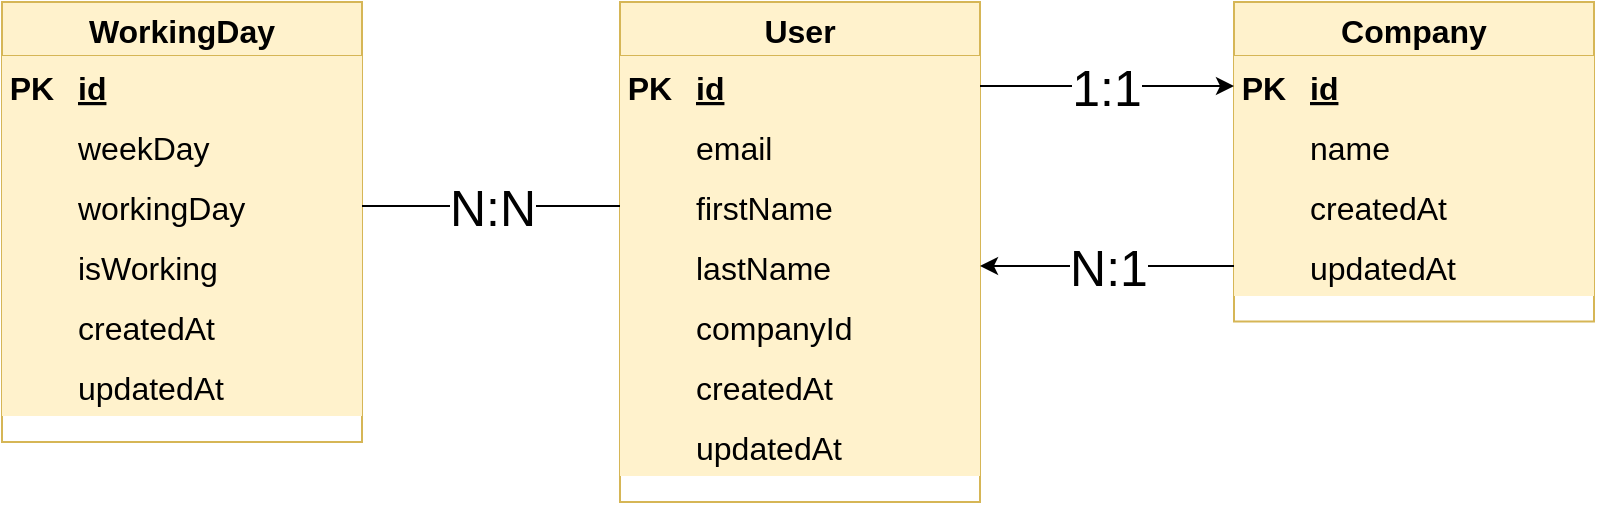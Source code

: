 <mxfile version="19.0.3" type="device"><diagram id="wYaiMBOY-JNeXX2yoXa-" name="Page-1"><mxGraphModel dx="2471" dy="873" grid="0" gridSize="10" guides="1" tooltips="1" connect="1" arrows="1" fold="1" page="0" pageScale="1" pageWidth="850" pageHeight="1100" math="0" shadow="0"><root><mxCell id="0"/><mxCell id="1" parent="0"/><mxCell id="4IiWpzgCaovwmVZfrZKq-1" value="Company" style="shape=table;startSize=27;container=1;collapsible=1;childLayout=tableLayout;fixedRows=1;rowLines=0;fontStyle=1;align=center;resizeLast=1;fillColor=#fff2cc;strokeColor=#d6b656;fontSize=16;" vertex="1" parent="1"><mxGeometry x="-196" y="192" width="180" height="159.75" as="geometry"/></mxCell><mxCell id="4IiWpzgCaovwmVZfrZKq-2" value="" style="shape=tableRow;horizontal=0;startSize=0;swimlaneHead=0;swimlaneBody=0;fillColor=#fff2cc;collapsible=0;dropTarget=0;points=[[0,0.5],[1,0.5]];portConstraint=eastwest;top=0;left=0;right=0;bottom=1;strokeColor=#d6b656;fontSize=16;" vertex="1" parent="4IiWpzgCaovwmVZfrZKq-1"><mxGeometry y="27" width="180" height="30" as="geometry"/></mxCell><mxCell id="4IiWpzgCaovwmVZfrZKq-3" value="PK" style="shape=partialRectangle;connectable=0;fillColor=#fff2cc;top=0;left=0;bottom=0;right=0;fontStyle=1;overflow=hidden;strokeColor=#d6b656;fontSize=16;" vertex="1" parent="4IiWpzgCaovwmVZfrZKq-2"><mxGeometry width="30" height="30" as="geometry"><mxRectangle width="30" height="30" as="alternateBounds"/></mxGeometry></mxCell><mxCell id="4IiWpzgCaovwmVZfrZKq-4" value="id" style="shape=partialRectangle;connectable=0;fillColor=#fff2cc;top=0;left=0;bottom=0;right=0;align=left;spacingLeft=6;fontStyle=5;overflow=hidden;strokeColor=#d6b656;fontSize=16;" vertex="1" parent="4IiWpzgCaovwmVZfrZKq-2"><mxGeometry x="30" width="150" height="30" as="geometry"><mxRectangle width="150" height="30" as="alternateBounds"/></mxGeometry></mxCell><mxCell id="4IiWpzgCaovwmVZfrZKq-5" value="" style="shape=tableRow;horizontal=0;startSize=0;swimlaneHead=0;swimlaneBody=0;fillColor=#fff2cc;collapsible=0;dropTarget=0;points=[[0,0.5],[1,0.5]];portConstraint=eastwest;top=0;left=0;right=0;bottom=0;strokeColor=#d6b656;" vertex="1" parent="4IiWpzgCaovwmVZfrZKq-1"><mxGeometry y="57" width="180" height="30" as="geometry"/></mxCell><mxCell id="4IiWpzgCaovwmVZfrZKq-6" value="" style="shape=partialRectangle;connectable=0;fillColor=#fff2cc;top=0;left=0;bottom=0;right=0;editable=1;overflow=hidden;strokeColor=#d6b656;" vertex="1" parent="4IiWpzgCaovwmVZfrZKq-5"><mxGeometry width="30" height="30" as="geometry"><mxRectangle width="30" height="30" as="alternateBounds"/></mxGeometry></mxCell><mxCell id="4IiWpzgCaovwmVZfrZKq-7" value="name" style="shape=partialRectangle;connectable=0;fillColor=#fff2cc;top=0;left=0;bottom=0;right=0;align=left;spacingLeft=6;overflow=hidden;strokeColor=#d6b656;fontSize=16;" vertex="1" parent="4IiWpzgCaovwmVZfrZKq-5"><mxGeometry x="30" width="150" height="30" as="geometry"><mxRectangle width="150" height="30" as="alternateBounds"/></mxGeometry></mxCell><mxCell id="4IiWpzgCaovwmVZfrZKq-8" value="" style="shape=tableRow;horizontal=0;startSize=0;swimlaneHead=0;swimlaneBody=0;fillColor=#fff2cc;collapsible=0;dropTarget=0;points=[[0,0.5],[1,0.5]];portConstraint=eastwest;top=0;left=0;right=0;bottom=0;strokeColor=#d6b656;" vertex="1" parent="4IiWpzgCaovwmVZfrZKq-1"><mxGeometry y="87" width="180" height="30" as="geometry"/></mxCell><mxCell id="4IiWpzgCaovwmVZfrZKq-9" value="" style="shape=partialRectangle;connectable=0;fillColor=#fff2cc;top=0;left=0;bottom=0;right=0;editable=1;overflow=hidden;strokeColor=#d6b656;" vertex="1" parent="4IiWpzgCaovwmVZfrZKq-8"><mxGeometry width="30" height="30" as="geometry"><mxRectangle width="30" height="30" as="alternateBounds"/></mxGeometry></mxCell><mxCell id="4IiWpzgCaovwmVZfrZKq-10" value="createdAt" style="shape=partialRectangle;connectable=0;fillColor=#fff2cc;top=0;left=0;bottom=0;right=0;align=left;spacingLeft=6;overflow=hidden;strokeColor=#d6b656;fontSize=16;" vertex="1" parent="4IiWpzgCaovwmVZfrZKq-8"><mxGeometry x="30" width="150" height="30" as="geometry"><mxRectangle width="150" height="30" as="alternateBounds"/></mxGeometry></mxCell><mxCell id="4IiWpzgCaovwmVZfrZKq-11" value="" style="shape=tableRow;horizontal=0;startSize=0;swimlaneHead=0;swimlaneBody=0;fillColor=#fff2cc;collapsible=0;dropTarget=0;points=[[0,0.5],[1,0.5]];portConstraint=eastwest;top=0;left=0;right=0;bottom=0;strokeColor=#d6b656;" vertex="1" parent="4IiWpzgCaovwmVZfrZKq-1"><mxGeometry y="117" width="180" height="30" as="geometry"/></mxCell><mxCell id="4IiWpzgCaovwmVZfrZKq-12" value="" style="shape=partialRectangle;connectable=0;fillColor=#fff2cc;top=0;left=0;bottom=0;right=0;editable=1;overflow=hidden;strokeColor=#d6b656;" vertex="1" parent="4IiWpzgCaovwmVZfrZKq-11"><mxGeometry width="30" height="30" as="geometry"><mxRectangle width="30" height="30" as="alternateBounds"/></mxGeometry></mxCell><mxCell id="4IiWpzgCaovwmVZfrZKq-13" value="updatedAt" style="shape=partialRectangle;connectable=0;fillColor=#fff2cc;top=0;left=0;bottom=0;right=0;align=left;spacingLeft=6;overflow=hidden;strokeColor=#d6b656;fontSize=16;" vertex="1" parent="4IiWpzgCaovwmVZfrZKq-11"><mxGeometry x="30" width="150" height="30" as="geometry"><mxRectangle width="150" height="30" as="alternateBounds"/></mxGeometry></mxCell><mxCell id="4IiWpzgCaovwmVZfrZKq-14" value="User" style="shape=table;startSize=27;container=1;collapsible=1;childLayout=tableLayout;fixedRows=1;rowLines=0;fontStyle=1;align=center;resizeLast=1;fillColor=#fff2cc;strokeColor=#d6b656;fontSize=16;" vertex="1" parent="1"><mxGeometry x="-503" y="192" width="180" height="250" as="geometry"/></mxCell><mxCell id="4IiWpzgCaovwmVZfrZKq-15" value="" style="shape=tableRow;horizontal=0;startSize=0;swimlaneHead=0;swimlaneBody=0;fillColor=#fff2cc;collapsible=0;dropTarget=0;points=[[0,0.5],[1,0.5]];portConstraint=eastwest;top=0;left=0;right=0;bottom=1;strokeColor=#d6b656;" vertex="1" parent="4IiWpzgCaovwmVZfrZKq-14"><mxGeometry y="27" width="180" height="30" as="geometry"/></mxCell><mxCell id="4IiWpzgCaovwmVZfrZKq-16" value="PK" style="shape=partialRectangle;connectable=0;fillColor=#fff2cc;top=0;left=0;bottom=0;right=0;fontStyle=1;overflow=hidden;strokeColor=#d6b656;fontSize=16;" vertex="1" parent="4IiWpzgCaovwmVZfrZKq-15"><mxGeometry width="30" height="30" as="geometry"><mxRectangle width="30" height="30" as="alternateBounds"/></mxGeometry></mxCell><mxCell id="4IiWpzgCaovwmVZfrZKq-17" value="id" style="shape=partialRectangle;connectable=0;fillColor=#fff2cc;top=0;left=0;bottom=0;right=0;align=left;spacingLeft=6;fontStyle=5;overflow=hidden;strokeColor=#d6b656;fontSize=16;" vertex="1" parent="4IiWpzgCaovwmVZfrZKq-15"><mxGeometry x="30" width="150" height="30" as="geometry"><mxRectangle width="150" height="30" as="alternateBounds"/></mxGeometry></mxCell><mxCell id="4IiWpzgCaovwmVZfrZKq-18" value="" style="shape=tableRow;horizontal=0;startSize=0;swimlaneHead=0;swimlaneBody=0;fillColor=#fff2cc;collapsible=0;dropTarget=0;points=[[0,0.5],[1,0.5]];portConstraint=eastwest;top=0;left=0;right=0;bottom=0;strokeColor=#d6b656;" vertex="1" parent="4IiWpzgCaovwmVZfrZKq-14"><mxGeometry y="57" width="180" height="30" as="geometry"/></mxCell><mxCell id="4IiWpzgCaovwmVZfrZKq-19" value="" style="shape=partialRectangle;connectable=0;fillColor=#fff2cc;top=0;left=0;bottom=0;right=0;editable=1;overflow=hidden;strokeColor=#d6b656;fontSize=16;" vertex="1" parent="4IiWpzgCaovwmVZfrZKq-18"><mxGeometry width="30" height="30" as="geometry"><mxRectangle width="30" height="30" as="alternateBounds"/></mxGeometry></mxCell><mxCell id="4IiWpzgCaovwmVZfrZKq-20" value="email" style="shape=partialRectangle;connectable=0;fillColor=#fff2cc;top=0;left=0;bottom=0;right=0;align=left;spacingLeft=6;overflow=hidden;strokeColor=#d6b656;fontSize=16;" vertex="1" parent="4IiWpzgCaovwmVZfrZKq-18"><mxGeometry x="30" width="150" height="30" as="geometry"><mxRectangle width="150" height="30" as="alternateBounds"/></mxGeometry></mxCell><mxCell id="4IiWpzgCaovwmVZfrZKq-21" value="" style="shape=tableRow;horizontal=0;startSize=0;swimlaneHead=0;swimlaneBody=0;fillColor=#fff2cc;collapsible=0;dropTarget=0;points=[[0,0.5],[1,0.5]];portConstraint=eastwest;top=0;left=0;right=0;bottom=0;strokeColor=#d6b656;" vertex="1" parent="4IiWpzgCaovwmVZfrZKq-14"><mxGeometry y="87" width="180" height="30" as="geometry"/></mxCell><mxCell id="4IiWpzgCaovwmVZfrZKq-22" value="" style="shape=partialRectangle;connectable=0;fillColor=#fff2cc;top=0;left=0;bottom=0;right=0;editable=1;overflow=hidden;strokeColor=#d6b656;fontSize=16;" vertex="1" parent="4IiWpzgCaovwmVZfrZKq-21"><mxGeometry width="30" height="30" as="geometry"><mxRectangle width="30" height="30" as="alternateBounds"/></mxGeometry></mxCell><mxCell id="4IiWpzgCaovwmVZfrZKq-23" value="firstName" style="shape=partialRectangle;connectable=0;fillColor=#fff2cc;top=0;left=0;bottom=0;right=0;align=left;spacingLeft=6;overflow=hidden;strokeColor=#d6b656;fontSize=16;" vertex="1" parent="4IiWpzgCaovwmVZfrZKq-21"><mxGeometry x="30" width="150" height="30" as="geometry"><mxRectangle width="150" height="30" as="alternateBounds"/></mxGeometry></mxCell><mxCell id="4IiWpzgCaovwmVZfrZKq-24" value="" style="shape=tableRow;horizontal=0;startSize=0;swimlaneHead=0;swimlaneBody=0;fillColor=#fff2cc;collapsible=0;dropTarget=0;points=[[0,0.5],[1,0.5]];portConstraint=eastwest;top=0;left=0;right=0;bottom=0;strokeColor=#d6b656;" vertex="1" parent="4IiWpzgCaovwmVZfrZKq-14"><mxGeometry y="117" width="180" height="30" as="geometry"/></mxCell><mxCell id="4IiWpzgCaovwmVZfrZKq-25" value="" style="shape=partialRectangle;connectable=0;fillColor=#fff2cc;top=0;left=0;bottom=0;right=0;editable=1;overflow=hidden;strokeColor=#d6b656;fontSize=16;" vertex="1" parent="4IiWpzgCaovwmVZfrZKq-24"><mxGeometry width="30" height="30" as="geometry"><mxRectangle width="30" height="30" as="alternateBounds"/></mxGeometry></mxCell><mxCell id="4IiWpzgCaovwmVZfrZKq-26" value="lastName" style="shape=partialRectangle;connectable=0;fillColor=#fff2cc;top=0;left=0;bottom=0;right=0;align=left;spacingLeft=6;overflow=hidden;strokeColor=#d6b656;fontSize=16;" vertex="1" parent="4IiWpzgCaovwmVZfrZKq-24"><mxGeometry x="30" width="150" height="30" as="geometry"><mxRectangle width="150" height="30" as="alternateBounds"/></mxGeometry></mxCell><mxCell id="4IiWpzgCaovwmVZfrZKq-27" value="" style="shape=tableRow;horizontal=0;startSize=0;swimlaneHead=0;swimlaneBody=0;fillColor=#fff2cc;collapsible=0;dropTarget=0;points=[[0,0.5],[1,0.5]];portConstraint=eastwest;top=0;left=0;right=0;bottom=0;strokeColor=#d6b656;" vertex="1" parent="4IiWpzgCaovwmVZfrZKq-14"><mxGeometry y="147" width="180" height="30" as="geometry"/></mxCell><mxCell id="4IiWpzgCaovwmVZfrZKq-28" value="" style="shape=partialRectangle;connectable=0;fillColor=#fff2cc;top=0;left=0;bottom=0;right=0;editable=1;overflow=hidden;strokeColor=#d6b656;fontSize=16;" vertex="1" parent="4IiWpzgCaovwmVZfrZKq-27"><mxGeometry width="30" height="30" as="geometry"><mxRectangle width="30" height="30" as="alternateBounds"/></mxGeometry></mxCell><mxCell id="4IiWpzgCaovwmVZfrZKq-29" value="companyId" style="shape=partialRectangle;connectable=0;fillColor=#fff2cc;top=0;left=0;bottom=0;right=0;align=left;spacingLeft=6;overflow=hidden;strokeColor=#d6b656;fontSize=16;" vertex="1" parent="4IiWpzgCaovwmVZfrZKq-27"><mxGeometry x="30" width="150" height="30" as="geometry"><mxRectangle width="150" height="30" as="alternateBounds"/></mxGeometry></mxCell><mxCell id="4IiWpzgCaovwmVZfrZKq-30" value="" style="shape=tableRow;horizontal=0;startSize=0;swimlaneHead=0;swimlaneBody=0;fillColor=#fff2cc;collapsible=0;dropTarget=0;points=[[0,0.5],[1,0.5]];portConstraint=eastwest;top=0;left=0;right=0;bottom=0;strokeColor=#d6b656;" vertex="1" parent="4IiWpzgCaovwmVZfrZKq-14"><mxGeometry y="177" width="180" height="30" as="geometry"/></mxCell><mxCell id="4IiWpzgCaovwmVZfrZKq-31" value="" style="shape=partialRectangle;connectable=0;fillColor=#fff2cc;top=0;left=0;bottom=0;right=0;editable=1;overflow=hidden;strokeColor=#d6b656;fontSize=16;" vertex="1" parent="4IiWpzgCaovwmVZfrZKq-30"><mxGeometry width="30" height="30" as="geometry"><mxRectangle width="30" height="30" as="alternateBounds"/></mxGeometry></mxCell><mxCell id="4IiWpzgCaovwmVZfrZKq-32" value="createdAt" style="shape=partialRectangle;connectable=0;fillColor=#fff2cc;top=0;left=0;bottom=0;right=0;align=left;spacingLeft=6;overflow=hidden;strokeColor=#d6b656;fontSize=16;" vertex="1" parent="4IiWpzgCaovwmVZfrZKq-30"><mxGeometry x="30" width="150" height="30" as="geometry"><mxRectangle width="150" height="30" as="alternateBounds"/></mxGeometry></mxCell><mxCell id="4IiWpzgCaovwmVZfrZKq-33" value="" style="shape=tableRow;horizontal=0;startSize=0;swimlaneHead=0;swimlaneBody=0;fillColor=#fff2cc;collapsible=0;dropTarget=0;points=[[0,0.5],[1,0.5]];portConstraint=eastwest;top=0;left=0;right=0;bottom=0;strokeColor=#d6b656;" vertex="1" parent="4IiWpzgCaovwmVZfrZKq-14"><mxGeometry y="207" width="180" height="30" as="geometry"/></mxCell><mxCell id="4IiWpzgCaovwmVZfrZKq-34" value="" style="shape=partialRectangle;connectable=0;fillColor=#fff2cc;top=0;left=0;bottom=0;right=0;editable=1;overflow=hidden;strokeColor=#d6b656;fontSize=16;" vertex="1" parent="4IiWpzgCaovwmVZfrZKq-33"><mxGeometry width="30" height="30" as="geometry"><mxRectangle width="30" height="30" as="alternateBounds"/></mxGeometry></mxCell><mxCell id="4IiWpzgCaovwmVZfrZKq-35" value="updatedAt" style="shape=partialRectangle;connectable=0;fillColor=#fff2cc;top=0;left=0;bottom=0;right=0;align=left;spacingLeft=6;overflow=hidden;strokeColor=#d6b656;fontSize=16;" vertex="1" parent="4IiWpzgCaovwmVZfrZKq-33"><mxGeometry x="30" width="150" height="30" as="geometry"><mxRectangle width="150" height="30" as="alternateBounds"/></mxGeometry></mxCell><mxCell id="4IiWpzgCaovwmVZfrZKq-36" value="WorkingDay" style="shape=table;startSize=27;container=1;collapsible=1;childLayout=tableLayout;fixedRows=1;rowLines=0;fontStyle=1;align=center;resizeLast=1;fillColor=#fff2cc;strokeColor=#d6b656;fontSize=16;" vertex="1" parent="1"><mxGeometry x="-812" y="192" width="180" height="220" as="geometry"/></mxCell><mxCell id="4IiWpzgCaovwmVZfrZKq-37" value="" style="shape=tableRow;horizontal=0;startSize=0;swimlaneHead=0;swimlaneBody=0;fillColor=#fff2cc;collapsible=0;dropTarget=0;points=[[0,0.5],[1,0.5]];portConstraint=eastwest;top=0;left=0;right=0;bottom=1;strokeColor=#d6b656;fontSize=16;" vertex="1" parent="4IiWpzgCaovwmVZfrZKq-36"><mxGeometry y="27" width="180" height="30" as="geometry"/></mxCell><mxCell id="4IiWpzgCaovwmVZfrZKq-38" value="PK" style="shape=partialRectangle;connectable=0;fillColor=#fff2cc;top=0;left=0;bottom=0;right=0;fontStyle=1;overflow=hidden;strokeColor=#d6b656;fontSize=16;" vertex="1" parent="4IiWpzgCaovwmVZfrZKq-37"><mxGeometry width="30" height="30" as="geometry"><mxRectangle width="30" height="30" as="alternateBounds"/></mxGeometry></mxCell><mxCell id="4IiWpzgCaovwmVZfrZKq-39" value="id" style="shape=partialRectangle;connectable=0;fillColor=#fff2cc;top=0;left=0;bottom=0;right=0;align=left;spacingLeft=6;fontStyle=5;overflow=hidden;strokeColor=#d6b656;fontSize=16;" vertex="1" parent="4IiWpzgCaovwmVZfrZKq-37"><mxGeometry x="30" width="150" height="30" as="geometry"><mxRectangle width="150" height="30" as="alternateBounds"/></mxGeometry></mxCell><mxCell id="4IiWpzgCaovwmVZfrZKq-40" value="" style="shape=tableRow;horizontal=0;startSize=0;swimlaneHead=0;swimlaneBody=0;fillColor=#fff2cc;collapsible=0;dropTarget=0;points=[[0,0.5],[1,0.5]];portConstraint=eastwest;top=0;left=0;right=0;bottom=0;strokeColor=#d6b656;" vertex="1" parent="4IiWpzgCaovwmVZfrZKq-36"><mxGeometry y="57" width="180" height="30" as="geometry"/></mxCell><mxCell id="4IiWpzgCaovwmVZfrZKq-41" value="" style="shape=partialRectangle;connectable=0;fillColor=#fff2cc;top=0;left=0;bottom=0;right=0;editable=1;overflow=hidden;strokeColor=#d6b656;" vertex="1" parent="4IiWpzgCaovwmVZfrZKq-40"><mxGeometry width="30" height="30" as="geometry"><mxRectangle width="30" height="30" as="alternateBounds"/></mxGeometry></mxCell><mxCell id="4IiWpzgCaovwmVZfrZKq-42" value="weekDay" style="shape=partialRectangle;connectable=0;fillColor=#fff2cc;top=0;left=0;bottom=0;right=0;align=left;spacingLeft=6;overflow=hidden;strokeColor=#d6b656;fontSize=16;" vertex="1" parent="4IiWpzgCaovwmVZfrZKq-40"><mxGeometry x="30" width="150" height="30" as="geometry"><mxRectangle width="150" height="30" as="alternateBounds"/></mxGeometry></mxCell><mxCell id="4IiWpzgCaovwmVZfrZKq-43" value="" style="shape=tableRow;horizontal=0;startSize=0;swimlaneHead=0;swimlaneBody=0;fillColor=#fff2cc;collapsible=0;dropTarget=0;points=[[0,0.5],[1,0.5]];portConstraint=eastwest;top=0;left=0;right=0;bottom=0;strokeColor=#d6b656;" vertex="1" parent="4IiWpzgCaovwmVZfrZKq-36"><mxGeometry y="87" width="180" height="30" as="geometry"/></mxCell><mxCell id="4IiWpzgCaovwmVZfrZKq-44" value="" style="shape=partialRectangle;connectable=0;fillColor=#fff2cc;top=0;left=0;bottom=0;right=0;editable=1;overflow=hidden;strokeColor=#d6b656;" vertex="1" parent="4IiWpzgCaovwmVZfrZKq-43"><mxGeometry width="30" height="30" as="geometry"><mxRectangle width="30" height="30" as="alternateBounds"/></mxGeometry></mxCell><mxCell id="4IiWpzgCaovwmVZfrZKq-45" value="workingDay" style="shape=partialRectangle;connectable=0;fillColor=#fff2cc;top=0;left=0;bottom=0;right=0;align=left;spacingLeft=6;overflow=hidden;strokeColor=#d6b656;fontSize=16;" vertex="1" parent="4IiWpzgCaovwmVZfrZKq-43"><mxGeometry x="30" width="150" height="30" as="geometry"><mxRectangle width="150" height="30" as="alternateBounds"/></mxGeometry></mxCell><mxCell id="4IiWpzgCaovwmVZfrZKq-46" value="" style="shape=tableRow;horizontal=0;startSize=0;swimlaneHead=0;swimlaneBody=0;fillColor=#fff2cc;collapsible=0;dropTarget=0;points=[[0,0.5],[1,0.5]];portConstraint=eastwest;top=0;left=0;right=0;bottom=0;strokeColor=#d6b656;" vertex="1" parent="4IiWpzgCaovwmVZfrZKq-36"><mxGeometry y="117" width="180" height="30" as="geometry"/></mxCell><mxCell id="4IiWpzgCaovwmVZfrZKq-47" value="" style="shape=partialRectangle;connectable=0;fillColor=#fff2cc;top=0;left=0;bottom=0;right=0;editable=1;overflow=hidden;strokeColor=#d6b656;" vertex="1" parent="4IiWpzgCaovwmVZfrZKq-46"><mxGeometry width="30" height="30" as="geometry"><mxRectangle width="30" height="30" as="alternateBounds"/></mxGeometry></mxCell><mxCell id="4IiWpzgCaovwmVZfrZKq-48" value="isWorking" style="shape=partialRectangle;connectable=0;fillColor=#fff2cc;top=0;left=0;bottom=0;right=0;align=left;spacingLeft=6;overflow=hidden;strokeColor=#d6b656;fontSize=16;" vertex="1" parent="4IiWpzgCaovwmVZfrZKq-46"><mxGeometry x="30" width="150" height="30" as="geometry"><mxRectangle width="150" height="30" as="alternateBounds"/></mxGeometry></mxCell><mxCell id="4IiWpzgCaovwmVZfrZKq-52" value="" style="shape=tableRow;horizontal=0;startSize=0;swimlaneHead=0;swimlaneBody=0;fillColor=#fff2cc;collapsible=0;dropTarget=0;points=[[0,0.5],[1,0.5]];portConstraint=eastwest;top=0;left=0;right=0;bottom=0;strokeColor=#d6b656;" vertex="1" parent="4IiWpzgCaovwmVZfrZKq-36"><mxGeometry y="147" width="180" height="30" as="geometry"/></mxCell><mxCell id="4IiWpzgCaovwmVZfrZKq-53" value="" style="shape=partialRectangle;connectable=0;fillColor=#fff2cc;top=0;left=0;bottom=0;right=0;editable=1;overflow=hidden;strokeColor=#d6b656;" vertex="1" parent="4IiWpzgCaovwmVZfrZKq-52"><mxGeometry width="30" height="30" as="geometry"><mxRectangle width="30" height="30" as="alternateBounds"/></mxGeometry></mxCell><mxCell id="4IiWpzgCaovwmVZfrZKq-54" value="createdAt" style="shape=partialRectangle;connectable=0;fillColor=#fff2cc;top=0;left=0;bottom=0;right=0;align=left;spacingLeft=6;overflow=hidden;strokeColor=#d6b656;fontSize=16;" vertex="1" parent="4IiWpzgCaovwmVZfrZKq-52"><mxGeometry x="30" width="150" height="30" as="geometry"><mxRectangle width="150" height="30" as="alternateBounds"/></mxGeometry></mxCell><mxCell id="4IiWpzgCaovwmVZfrZKq-55" value="" style="shape=tableRow;horizontal=0;startSize=0;swimlaneHead=0;swimlaneBody=0;fillColor=#fff2cc;collapsible=0;dropTarget=0;points=[[0,0.5],[1,0.5]];portConstraint=eastwest;top=0;left=0;right=0;bottom=0;strokeColor=#d6b656;" vertex="1" parent="4IiWpzgCaovwmVZfrZKq-36"><mxGeometry y="177" width="180" height="30" as="geometry"/></mxCell><mxCell id="4IiWpzgCaovwmVZfrZKq-56" value="" style="shape=partialRectangle;connectable=0;fillColor=#fff2cc;top=0;left=0;bottom=0;right=0;editable=1;overflow=hidden;strokeColor=#d6b656;" vertex="1" parent="4IiWpzgCaovwmVZfrZKq-55"><mxGeometry width="30" height="30" as="geometry"><mxRectangle width="30" height="30" as="alternateBounds"/></mxGeometry></mxCell><mxCell id="4IiWpzgCaovwmVZfrZKq-57" value="updatedAt" style="shape=partialRectangle;connectable=0;fillColor=#fff2cc;top=0;left=0;bottom=0;right=0;align=left;spacingLeft=6;overflow=hidden;strokeColor=#d6b656;fontSize=16;" vertex="1" parent="4IiWpzgCaovwmVZfrZKq-55"><mxGeometry x="30" width="150" height="30" as="geometry"><mxRectangle width="150" height="30" as="alternateBounds"/></mxGeometry></mxCell><mxCell id="4IiWpzgCaovwmVZfrZKq-93" style="edgeStyle=orthogonalEdgeStyle;rounded=0;orthogonalLoop=1;jettySize=auto;html=1;entryX=0;entryY=0.5;entryDx=0;entryDy=0;fontSize=25;" edge="1" parent="1" source="4IiWpzgCaovwmVZfrZKq-15" target="4IiWpzgCaovwmVZfrZKq-2"><mxGeometry relative="1" as="geometry"/></mxCell><mxCell id="4IiWpzgCaovwmVZfrZKq-94" value="1:1" style="edgeLabel;html=1;align=center;verticalAlign=middle;resizable=0;points=[];fontSize=25;" vertex="1" connectable="0" parent="4IiWpzgCaovwmVZfrZKq-93"><mxGeometry x="-0.319" y="-3" relative="1" as="geometry"><mxPoint x="20" y="-3" as="offset"/></mxGeometry></mxCell><mxCell id="4IiWpzgCaovwmVZfrZKq-95" style="edgeStyle=orthogonalEdgeStyle;rounded=0;orthogonalLoop=1;jettySize=auto;html=1;fontSize=25;" edge="1" parent="1" source="4IiWpzgCaovwmVZfrZKq-11" target="4IiWpzgCaovwmVZfrZKq-24"><mxGeometry relative="1" as="geometry"/></mxCell><mxCell id="4IiWpzgCaovwmVZfrZKq-96" value="N:1" style="edgeLabel;html=1;align=center;verticalAlign=middle;resizable=0;points=[];fontSize=25;" vertex="1" connectable="0" parent="4IiWpzgCaovwmVZfrZKq-95"><mxGeometry x="-0.126" y="3" relative="1" as="geometry"><mxPoint x="-8" y="-3" as="offset"/></mxGeometry></mxCell><mxCell id="4IiWpzgCaovwmVZfrZKq-107" value="N:N" style="endArrow=none;html=1;rounded=0;fontSize=25;exitX=1;exitY=0.5;exitDx=0;exitDy=0;" edge="1" parent="1" source="4IiWpzgCaovwmVZfrZKq-43" target="4IiWpzgCaovwmVZfrZKq-21"><mxGeometry width="50" height="50" relative="1" as="geometry"><mxPoint x="-632" y="301" as="sourcePoint"/><mxPoint x="-582" y="251" as="targetPoint"/></mxGeometry></mxCell></root></mxGraphModel></diagram></mxfile>